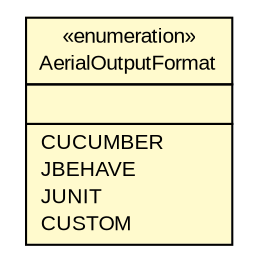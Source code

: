 #!/usr/local/bin/dot
#
# Class diagram 
# Generated by UMLGraph version R5_6 (http://www.umlgraph.org/)
#

digraph G {
	edge [fontname="arial",fontsize=10,labelfontname="arial",labelfontsize=10];
	node [fontname="arial",fontsize=10,shape=plaintext];
	nodesep=0.25;
	ranksep=0.5;
	// com.github.mkolisnyk.aerial.core.params.AerialOutputFormat
	c1916 [label=<<table title="com.github.mkolisnyk.aerial.core.params.AerialOutputFormat" border="0" cellborder="1" cellspacing="0" cellpadding="2" port="p" bgcolor="lemonChiffon" href="./AerialOutputFormat.html">
		<tr><td><table border="0" cellspacing="0" cellpadding="1">
<tr><td align="center" balign="center"> &#171;enumeration&#187; </td></tr>
<tr><td align="center" balign="center"> AerialOutputFormat </td></tr>
		</table></td></tr>
		<tr><td><table border="0" cellspacing="0" cellpadding="1">
<tr><td align="left" balign="left">  </td></tr>
		</table></td></tr>
		<tr><td><table border="0" cellspacing="0" cellpadding="1">
<tr><td align="left" balign="left"> CUCUMBER </td></tr>
<tr><td align="left" balign="left"> JBEHAVE </td></tr>
<tr><td align="left" balign="left"> JUNIT </td></tr>
<tr><td align="left" balign="left"> CUSTOM </td></tr>
		</table></td></tr>
		</table>>, URL="./AerialOutputFormat.html", fontname="arial", fontcolor="black", fontsize=10.0];
}

